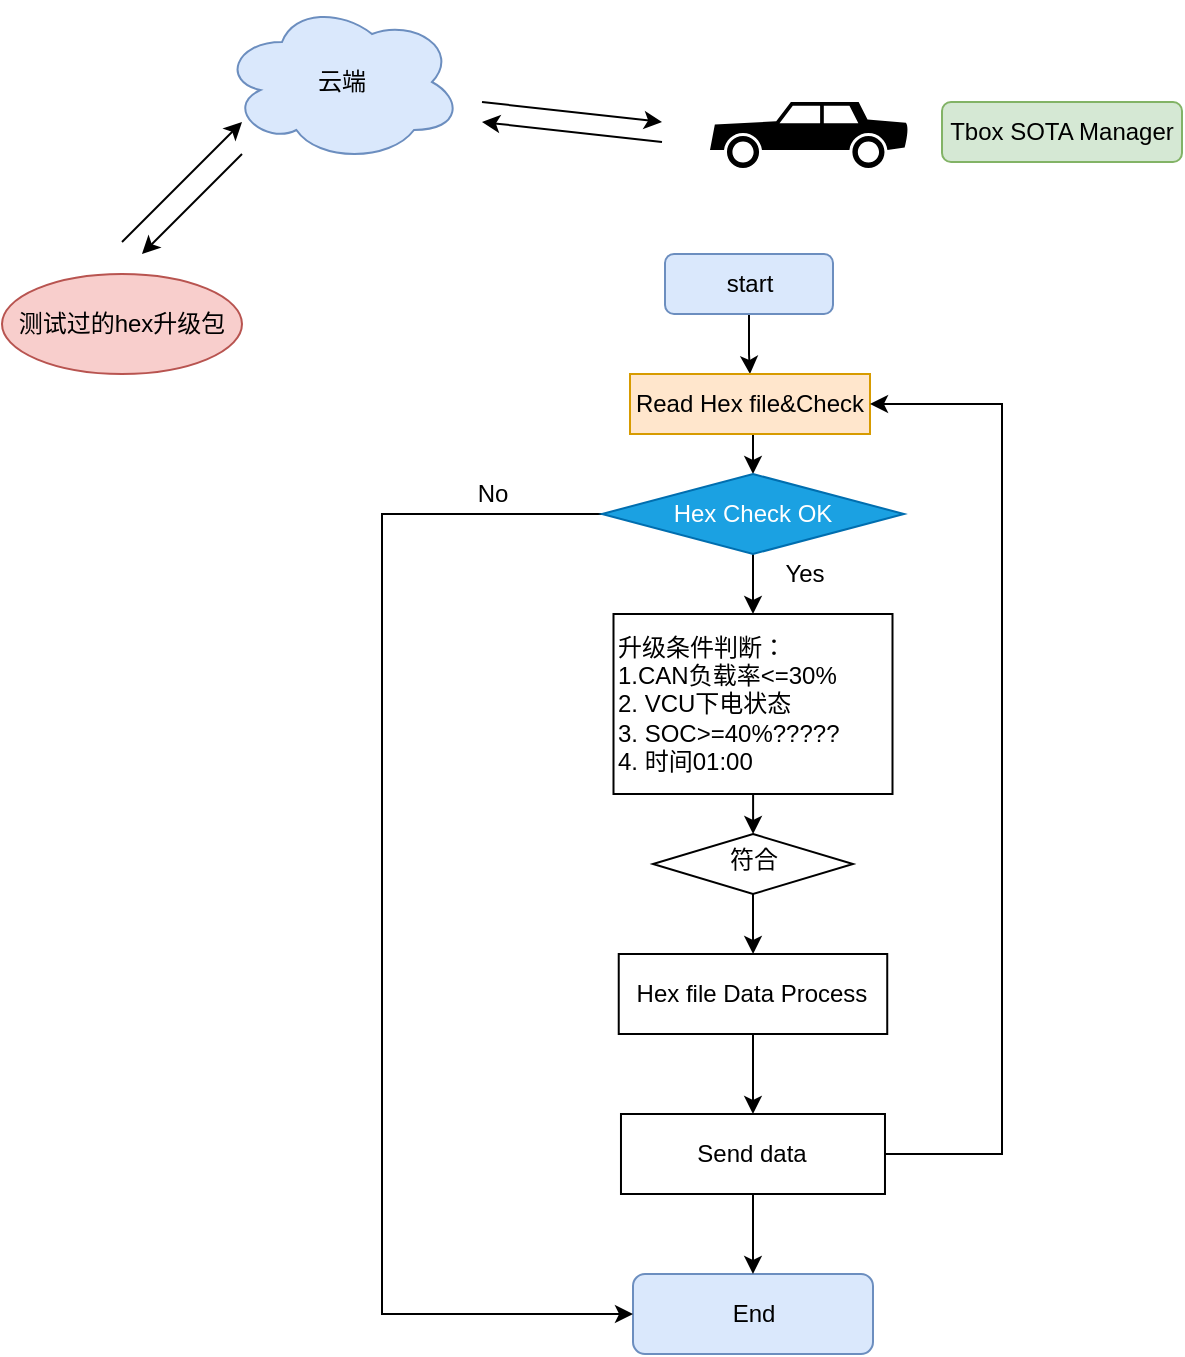 <mxfile version="14.9.0" type="github"><diagram id="C5RBs43oDa-KdzZeNtuy" name="Page-1"><mxGraphModel dx="801" dy="481" grid="1" gridSize="10" guides="1" tooltips="1" connect="1" arrows="1" fold="1" page="1" pageScale="1" pageWidth="827" pageHeight="1169" math="0" shadow="0"><root><mxCell id="WIyWlLk6GJQsqaUBKTNV-0"/><mxCell id="WIyWlLk6GJQsqaUBKTNV-1" parent="WIyWlLk6GJQsqaUBKTNV-0"/><mxCell id="Lfey5cfMdstVIFoZA9VV-40" style="edgeStyle=orthogonalEdgeStyle;rounded=0;orthogonalLoop=1;jettySize=auto;html=1;exitX=0.5;exitY=1;exitDx=0;exitDy=0;" edge="1" parent="WIyWlLk6GJQsqaUBKTNV-1" source="WIyWlLk6GJQsqaUBKTNV-6" target="Lfey5cfMdstVIFoZA9VV-39"><mxGeometry relative="1" as="geometry"/></mxCell><mxCell id="WIyWlLk6GJQsqaUBKTNV-6" value="符合" style="rhombus;whiteSpace=wrap;html=1;shadow=0;fontFamily=Helvetica;fontSize=12;align=center;strokeWidth=1;spacing=6;spacingTop=-4;" parent="WIyWlLk6GJQsqaUBKTNV-1" vertex="1"><mxGeometry x="335.5" y="430" width="100" height="30" as="geometry"/></mxCell><mxCell id="WIyWlLk6GJQsqaUBKTNV-11" value="End" style="rounded=1;whiteSpace=wrap;html=1;fontSize=12;glass=0;strokeWidth=1;shadow=0;fillColor=#dae8fc;strokeColor=#6c8ebf;" parent="WIyWlLk6GJQsqaUBKTNV-1" vertex="1"><mxGeometry x="325.5" y="650" width="120" height="40" as="geometry"/></mxCell><mxCell id="Lfey5cfMdstVIFoZA9VV-0" value="云端" style="ellipse;shape=cloud;whiteSpace=wrap;html=1;fillColor=#dae8fc;strokeColor=#6c8ebf;" vertex="1" parent="WIyWlLk6GJQsqaUBKTNV-1"><mxGeometry x="120" y="14" width="120" height="80" as="geometry"/></mxCell><mxCell id="Lfey5cfMdstVIFoZA9VV-3" value="" style="endArrow=classic;html=1;" edge="1" parent="WIyWlLk6GJQsqaUBKTNV-1"><mxGeometry width="50" height="50" relative="1" as="geometry"><mxPoint x="70" y="134" as="sourcePoint"/><mxPoint x="130" y="74" as="targetPoint"/></mxGeometry></mxCell><mxCell id="Lfey5cfMdstVIFoZA9VV-4" value="" style="endArrow=classic;html=1;" edge="1" parent="WIyWlLk6GJQsqaUBKTNV-1"><mxGeometry width="50" height="50" relative="1" as="geometry"><mxPoint x="250" y="64" as="sourcePoint"/><mxPoint x="340" y="74" as="targetPoint"/></mxGeometry></mxCell><mxCell id="Lfey5cfMdstVIFoZA9VV-5" value="Tbox SOTA Manager" style="rounded=1;whiteSpace=wrap;html=1;fillColor=#d5e8d4;strokeColor=#82b366;" vertex="1" parent="WIyWlLk6GJQsqaUBKTNV-1"><mxGeometry x="480" y="64" width="120" height="30" as="geometry"/></mxCell><mxCell id="Lfey5cfMdstVIFoZA9VV-6" value="" style="endArrow=classic;html=1;" edge="1" parent="WIyWlLk6GJQsqaUBKTNV-1"><mxGeometry width="50" height="50" relative="1" as="geometry"><mxPoint x="340" y="84" as="sourcePoint"/><mxPoint x="250" y="74" as="targetPoint"/></mxGeometry></mxCell><mxCell id="Lfey5cfMdstVIFoZA9VV-8" value="" style="shape=mxgraph.signs.transportation.car_2;html=1;pointerEvents=1;fillColor=#000000;strokeColor=none;verticalLabelPosition=bottom;verticalAlign=top;align=center;" vertex="1" parent="WIyWlLk6GJQsqaUBKTNV-1"><mxGeometry x="364" y="64" width="100" height="33" as="geometry"/></mxCell><mxCell id="Lfey5cfMdstVIFoZA9VV-12" value="" style="shape=image;html=1;verticalAlign=top;verticalLabelPosition=bottom;labelBackgroundColor=#ffffff;imageAspect=0;aspect=fixed;image=https://cdn2.iconfinder.com/data/icons/tools-and-devices/128/Key.png" vertex="1" parent="WIyWlLk6GJQsqaUBKTNV-1"><mxGeometry x="290" y="42" width="20" height="20" as="geometry"/></mxCell><mxCell id="Lfey5cfMdstVIFoZA9VV-13" value="" style="shape=image;html=1;verticalAlign=top;verticalLabelPosition=bottom;labelBackgroundColor=#ffffff;imageAspect=0;aspect=fixed;image=https://cdn4.iconfinder.com/data/icons/music-ui-solid-24px/24/unlock_access_decrypt_open-2-128.png" vertex="1" parent="WIyWlLk6GJQsqaUBKTNV-1"><mxGeometry x="402.5" y="33.5" width="23" height="23" as="geometry"/></mxCell><mxCell id="Lfey5cfMdstVIFoZA9VV-16" value="" style="shape=image;html=1;verticalAlign=top;verticalLabelPosition=bottom;labelBackgroundColor=#ffffff;imageAspect=0;aspect=fixed;image=https://cdn2.iconfinder.com/data/icons/tools-and-devices/128/Key.png" vertex="1" parent="WIyWlLk6GJQsqaUBKTNV-1"><mxGeometry x="70" y="90" width="20" height="20" as="geometry"/></mxCell><mxCell id="Lfey5cfMdstVIFoZA9VV-17" value="" style="endArrow=classic;html=1;" edge="1" parent="WIyWlLk6GJQsqaUBKTNV-1"><mxGeometry width="50" height="50" relative="1" as="geometry"><mxPoint x="130" y="90" as="sourcePoint"/><mxPoint x="80" y="140" as="targetPoint"/></mxGeometry></mxCell><mxCell id="Lfey5cfMdstVIFoZA9VV-18" value="测试过的hex升级包" style="ellipse;whiteSpace=wrap;html=1;fillColor=#f8cecc;strokeColor=#b85450;" vertex="1" parent="WIyWlLk6GJQsqaUBKTNV-1"><mxGeometry x="10" y="150" width="120" height="50" as="geometry"/></mxCell><mxCell id="Lfey5cfMdstVIFoZA9VV-24" style="edgeStyle=orthogonalEdgeStyle;rounded=0;orthogonalLoop=1;jettySize=auto;html=1;exitX=0.5;exitY=1;exitDx=0;exitDy=0;" edge="1" parent="WIyWlLk6GJQsqaUBKTNV-1" source="Lfey5cfMdstVIFoZA9VV-20" target="Lfey5cfMdstVIFoZA9VV-22"><mxGeometry relative="1" as="geometry"/></mxCell><mxCell id="Lfey5cfMdstVIFoZA9VV-20" value="start" style="rounded=1;whiteSpace=wrap;html=1;fillColor=#dae8fc;strokeColor=#6c8ebf;" vertex="1" parent="WIyWlLk6GJQsqaUBKTNV-1"><mxGeometry x="341.5" y="140" width="84" height="30" as="geometry"/></mxCell><mxCell id="Lfey5cfMdstVIFoZA9VV-26" style="edgeStyle=orthogonalEdgeStyle;rounded=0;orthogonalLoop=1;jettySize=auto;html=1;exitX=0.5;exitY=1;exitDx=0;exitDy=0;entryX=0.5;entryY=0;entryDx=0;entryDy=0;" edge="1" parent="WIyWlLk6GJQsqaUBKTNV-1" source="Lfey5cfMdstVIFoZA9VV-22" target="Lfey5cfMdstVIFoZA9VV-25"><mxGeometry relative="1" as="geometry"/></mxCell><mxCell id="Lfey5cfMdstVIFoZA9VV-22" value="Read Hex file&amp;amp;Check" style="rounded=0;whiteSpace=wrap;html=1;fillColor=#ffe6cc;strokeColor=#d79b00;" vertex="1" parent="WIyWlLk6GJQsqaUBKTNV-1"><mxGeometry x="324" y="200" width="120" height="30" as="geometry"/></mxCell><mxCell id="Lfey5cfMdstVIFoZA9VV-27" style="edgeStyle=orthogonalEdgeStyle;rounded=0;orthogonalLoop=1;jettySize=auto;html=1;exitX=0;exitY=0.5;exitDx=0;exitDy=0;entryX=0;entryY=0.5;entryDx=0;entryDy=0;" edge="1" parent="WIyWlLk6GJQsqaUBKTNV-1" source="Lfey5cfMdstVIFoZA9VV-25" target="WIyWlLk6GJQsqaUBKTNV-11"><mxGeometry relative="1" as="geometry"><Array as="points"><mxPoint x="200" y="270"/><mxPoint x="200" y="670"/></Array></mxGeometry></mxCell><mxCell id="Lfey5cfMdstVIFoZA9VV-31" style="edgeStyle=orthogonalEdgeStyle;rounded=0;orthogonalLoop=1;jettySize=auto;html=1;exitX=0.5;exitY=1;exitDx=0;exitDy=0;entryX=0.5;entryY=0;entryDx=0;entryDy=0;" edge="1" parent="WIyWlLk6GJQsqaUBKTNV-1" source="Lfey5cfMdstVIFoZA9VV-25" target="Lfey5cfMdstVIFoZA9VV-29"><mxGeometry relative="1" as="geometry"/></mxCell><mxCell id="Lfey5cfMdstVIFoZA9VV-25" value="Hex Check OK" style="rhombus;whiteSpace=wrap;html=1;fillColor=#1ba1e2;strokeColor=#006EAF;fontColor=#ffffff;" vertex="1" parent="WIyWlLk6GJQsqaUBKTNV-1"><mxGeometry x="310" y="250" width="151" height="40" as="geometry"/></mxCell><mxCell id="Lfey5cfMdstVIFoZA9VV-28" value="No" style="text;html=1;align=center;verticalAlign=middle;resizable=0;points=[];autosize=1;strokeColor=none;" vertex="1" parent="WIyWlLk6GJQsqaUBKTNV-1"><mxGeometry x="240" y="250" width="30" height="20" as="geometry"/></mxCell><mxCell id="Lfey5cfMdstVIFoZA9VV-36" value="" style="edgeStyle=orthogonalEdgeStyle;rounded=0;orthogonalLoop=1;jettySize=auto;html=1;" edge="1" parent="WIyWlLk6GJQsqaUBKTNV-1" source="Lfey5cfMdstVIFoZA9VV-29" target="WIyWlLk6GJQsqaUBKTNV-6"><mxGeometry relative="1" as="geometry"/></mxCell><mxCell id="Lfey5cfMdstVIFoZA9VV-29" value="&lt;div align=&quot;left&quot;&gt;升级条件判断：&lt;/div&gt;&lt;div align=&quot;left&quot;&gt;1.CAN负载率&amp;lt;=30% &lt;br&gt;&lt;/div&gt;&lt;div align=&quot;left&quot;&gt;2. VCU下电状态&lt;/div&gt;&lt;div align=&quot;left&quot;&gt;3. SOC&amp;gt;=40%?????&lt;/div&gt;&lt;div align=&quot;left&quot;&gt;4. 时间01:00&lt;br&gt;&lt;/div&gt;" style="rounded=0;whiteSpace=wrap;html=1;align=left;" vertex="1" parent="WIyWlLk6GJQsqaUBKTNV-1"><mxGeometry x="315.75" y="320" width="139.5" height="90" as="geometry"/></mxCell><mxCell id="Lfey5cfMdstVIFoZA9VV-35" style="edgeStyle=orthogonalEdgeStyle;rounded=0;orthogonalLoop=1;jettySize=auto;html=1;exitX=0.5;exitY=1;exitDx=0;exitDy=0;" edge="1" parent="WIyWlLk6GJQsqaUBKTNV-1" source="WIyWlLk6GJQsqaUBKTNV-6" target="WIyWlLk6GJQsqaUBKTNV-6"><mxGeometry relative="1" as="geometry"/></mxCell><mxCell id="Lfey5cfMdstVIFoZA9VV-37" value="Yes" style="text;html=1;align=center;verticalAlign=middle;resizable=0;points=[];autosize=1;strokeColor=none;" vertex="1" parent="WIyWlLk6GJQsqaUBKTNV-1"><mxGeometry x="395.5" y="290" width="30" height="20" as="geometry"/></mxCell><mxCell id="Lfey5cfMdstVIFoZA9VV-42" style="edgeStyle=orthogonalEdgeStyle;rounded=0;orthogonalLoop=1;jettySize=auto;html=1;exitX=0.5;exitY=1;exitDx=0;exitDy=0;entryX=0.5;entryY=0;entryDx=0;entryDy=0;" edge="1" parent="WIyWlLk6GJQsqaUBKTNV-1" source="Lfey5cfMdstVIFoZA9VV-39" target="Lfey5cfMdstVIFoZA9VV-41"><mxGeometry relative="1" as="geometry"/></mxCell><mxCell id="Lfey5cfMdstVIFoZA9VV-39" value="Hex file Data Process" style="rounded=0;whiteSpace=wrap;html=1;" vertex="1" parent="WIyWlLk6GJQsqaUBKTNV-1"><mxGeometry x="318.37" y="490" width="134.25" height="40" as="geometry"/></mxCell><mxCell id="Lfey5cfMdstVIFoZA9VV-43" style="edgeStyle=orthogonalEdgeStyle;rounded=0;orthogonalLoop=1;jettySize=auto;html=1;exitX=0.5;exitY=1;exitDx=0;exitDy=0;" edge="1" parent="WIyWlLk6GJQsqaUBKTNV-1" source="Lfey5cfMdstVIFoZA9VV-41" target="WIyWlLk6GJQsqaUBKTNV-11"><mxGeometry relative="1" as="geometry"/></mxCell><mxCell id="Lfey5cfMdstVIFoZA9VV-44" style="edgeStyle=orthogonalEdgeStyle;rounded=0;orthogonalLoop=1;jettySize=auto;html=1;exitX=1;exitY=0.5;exitDx=0;exitDy=0;entryX=1;entryY=0.5;entryDx=0;entryDy=0;" edge="1" parent="WIyWlLk6GJQsqaUBKTNV-1" source="Lfey5cfMdstVIFoZA9VV-41" target="Lfey5cfMdstVIFoZA9VV-22"><mxGeometry relative="1" as="geometry"><Array as="points"><mxPoint x="510" y="590"/><mxPoint x="510" y="215"/></Array></mxGeometry></mxCell><mxCell id="Lfey5cfMdstVIFoZA9VV-41" value="&lt;div&gt;Send data&lt;/div&gt;" style="rounded=0;whiteSpace=wrap;html=1;" vertex="1" parent="WIyWlLk6GJQsqaUBKTNV-1"><mxGeometry x="319.49" y="570" width="132" height="40" as="geometry"/></mxCell></root></mxGraphModel></diagram></mxfile>